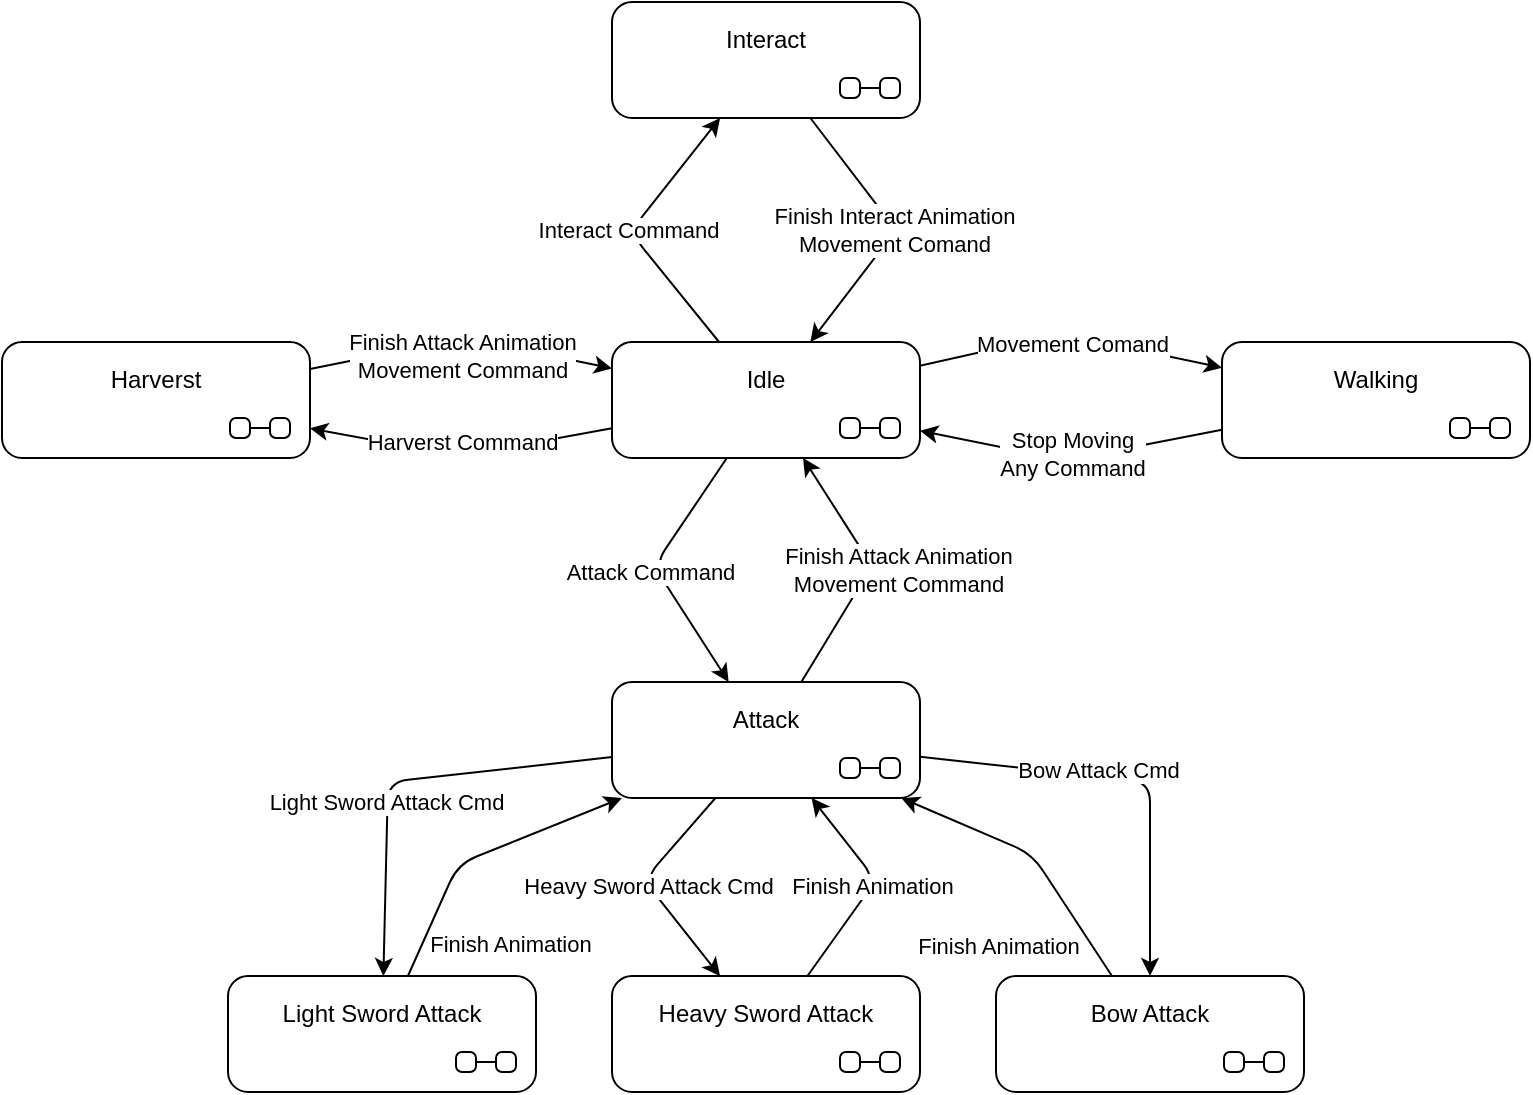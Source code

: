 <mxfile>
    <diagram name="PlayerMechanics" id="hsSPJ4iOi2f6hBmH-9Uv">
        <mxGraphModel dx="1624" dy="626" grid="0" gridSize="10" guides="1" tooltips="1" connect="1" arrows="1" fold="1" page="0" pageScale="1" pageWidth="827" pageHeight="1169" math="0" shadow="0">
            <root>
                <mxCell id="0"/>
                <mxCell id="1" parent="0"/>
                <mxCell id="20" style="html=1;" edge="1" parent="1" source="3" target="4">
                    <mxGeometry relative="1" as="geometry">
                        <Array as="points">
                            <mxPoint x="241" y="274"/>
                        </Array>
                    </mxGeometry>
                </mxCell>
                <mxCell id="31" value="Movement Comand" style="edgeLabel;html=1;align=center;verticalAlign=middle;resizable=0;points=[];" vertex="1" connectable="0" parent="20">
                    <mxGeometry x="-0.263" relative="1" as="geometry">
                        <mxPoint x="20" y="1" as="offset"/>
                    </mxGeometry>
                </mxCell>
                <mxCell id="24" style="edgeStyle=none;html=1;" edge="1" parent="1" source="3" target="6">
                    <mxGeometry relative="1" as="geometry">
                        <Array as="points">
                            <mxPoint x="25" y="223"/>
                        </Array>
                    </mxGeometry>
                </mxCell>
                <mxCell id="35" value="Interact Command" style="edgeLabel;html=1;align=center;verticalAlign=middle;resizable=0;points=[];" vertex="1" connectable="0" parent="24">
                    <mxGeometry x="-0.183" y="1" relative="1" as="geometry">
                        <mxPoint x="-8" y="-11" as="offset"/>
                    </mxGeometry>
                </mxCell>
                <mxCell id="27" style="edgeStyle=none;html=1;" edge="1" parent="1" source="3" target="5">
                    <mxGeometry relative="1" as="geometry">
                        <Array as="points">
                            <mxPoint x="37" y="390"/>
                        </Array>
                    </mxGeometry>
                </mxCell>
                <mxCell id="33" value="Attack Command" style="edgeLabel;html=1;align=center;verticalAlign=middle;resizable=0;points=[];" vertex="1" connectable="0" parent="27">
                    <mxGeometry x="-0.205" relative="1" as="geometry">
                        <mxPoint x="-9" y="12" as="offset"/>
                    </mxGeometry>
                </mxCell>
                <mxCell id="29" style="edgeStyle=none;html=1;" edge="1" parent="1" source="3" target="7">
                    <mxGeometry relative="1" as="geometry">
                        <Array as="points">
                            <mxPoint x="-60" y="335"/>
                        </Array>
                    </mxGeometry>
                </mxCell>
                <mxCell id="37" value="Harverst Command" style="edgeLabel;html=1;align=center;verticalAlign=middle;resizable=0;points=[];" vertex="1" connectable="0" parent="29">
                    <mxGeometry x="0.167" y="-1" relative="1" as="geometry">
                        <mxPoint x="13" y="-4" as="offset"/>
                    </mxGeometry>
                </mxCell>
                <mxCell id="3" value="Idle" style="shape=umlState;rounded=1;verticalAlign=top;spacingTop=5;umlStateSymbol=collapseState;absoluteArcSize=1;arcSize=10;" vertex="1" parent="1">
                    <mxGeometry x="16" y="278" width="154" height="58" as="geometry"/>
                </mxCell>
                <mxCell id="22" style="edgeStyle=none;html=1;" edge="1" parent="1" source="4" target="3">
                    <mxGeometry relative="1" as="geometry">
                        <Array as="points">
                            <mxPoint x="243" y="337"/>
                        </Array>
                    </mxGeometry>
                </mxCell>
                <mxCell id="32" value="Stop Moving&lt;br&gt;Any Command" style="edgeLabel;html=1;align=center;verticalAlign=middle;resizable=0;points=[];" vertex="1" connectable="0" parent="22">
                    <mxGeometry x="-0.043" y="-2" relative="1" as="geometry">
                        <mxPoint x="-3" as="offset"/>
                    </mxGeometry>
                </mxCell>
                <mxCell id="4" value="Walking" style="shape=umlState;rounded=1;verticalAlign=top;spacingTop=5;umlStateSymbol=collapseState;absoluteArcSize=1;arcSize=10;" vertex="1" parent="1">
                    <mxGeometry x="321" y="278" width="154" height="58" as="geometry"/>
                </mxCell>
                <mxCell id="28" style="edgeStyle=none;html=1;" edge="1" parent="1" source="5" target="3">
                    <mxGeometry relative="1" as="geometry">
                        <Array as="points">
                            <mxPoint x="146" y="390"/>
                        </Array>
                    </mxGeometry>
                </mxCell>
                <mxCell id="34" value="Finish Attack Animation&lt;br&gt;Movement Command" style="edgeLabel;html=1;align=center;verticalAlign=middle;resizable=0;points=[];" vertex="1" connectable="0" parent="28">
                    <mxGeometry x="-0.175" y="-1" relative="1" as="geometry">
                        <mxPoint x="19" y="-10" as="offset"/>
                    </mxGeometry>
                </mxCell>
                <mxCell id="43" style="edgeStyle=none;html=1;" edge="1" parent="1" source="5" target="39">
                    <mxGeometry relative="1" as="geometry">
                        <Array as="points">
                            <mxPoint x="-96" y="498"/>
                        </Array>
                    </mxGeometry>
                </mxCell>
                <mxCell id="46" value="Light Sword Attack Cmd" style="edgeLabel;html=1;align=center;verticalAlign=middle;resizable=0;points=[];" vertex="1" connectable="0" parent="43">
                    <mxGeometry x="0.162" y="-1" relative="1" as="geometry">
                        <mxPoint as="offset"/>
                    </mxGeometry>
                </mxCell>
                <mxCell id="44" value="Heavy Sword Attack Cmd" style="edgeStyle=none;html=1;" edge="1" parent="1" source="5" target="40">
                    <mxGeometry relative="1" as="geometry">
                        <Array as="points">
                            <mxPoint x="32" y="547"/>
                        </Array>
                    </mxGeometry>
                </mxCell>
                <mxCell id="45" style="edgeStyle=none;html=1;" edge="1" parent="1" source="5" target="41">
                    <mxGeometry relative="1" as="geometry">
                        <Array as="points">
                            <mxPoint x="285" y="498"/>
                        </Array>
                    </mxGeometry>
                </mxCell>
                <mxCell id="51" value="Bow Attack Cmd" style="edgeLabel;html=1;align=center;verticalAlign=middle;resizable=0;points=[];" vertex="1" connectable="0" parent="45">
                    <mxGeometry x="-0.17" y="3" relative="1" as="geometry">
                        <mxPoint as="offset"/>
                    </mxGeometry>
                </mxCell>
                <mxCell id="5" value="Attack" style="shape=umlState;rounded=1;verticalAlign=top;spacingTop=5;umlStateSymbol=collapseState;absoluteArcSize=1;arcSize=10;" vertex="1" parent="1">
                    <mxGeometry x="16" y="448" width="154" height="58" as="geometry"/>
                </mxCell>
                <mxCell id="26" style="edgeStyle=none;html=1;" edge="1" parent="1" source="6" target="3">
                    <mxGeometry relative="1" as="geometry">
                        <Array as="points">
                            <mxPoint x="158" y="222"/>
                        </Array>
                    </mxGeometry>
                </mxCell>
                <mxCell id="36" value="Finish Interact Animation&lt;br&gt;Movement Comand" style="edgeLabel;html=1;align=center;verticalAlign=middle;resizable=0;points=[];" vertex="1" connectable="0" parent="26">
                    <mxGeometry x="0.145" y="1" relative="1" as="geometry">
                        <mxPoint x="4" y="-9" as="offset"/>
                    </mxGeometry>
                </mxCell>
                <mxCell id="6" value="Interact" style="shape=umlState;rounded=1;verticalAlign=top;spacingTop=5;umlStateSymbol=collapseState;absoluteArcSize=1;arcSize=10;" vertex="1" parent="1">
                    <mxGeometry x="16" y="108" width="154" height="58" as="geometry"/>
                </mxCell>
                <mxCell id="30" style="edgeStyle=none;html=1;" edge="1" parent="1" source="7" target="3">
                    <mxGeometry relative="1" as="geometry">
                        <Array as="points">
                            <mxPoint x="-58" y="276"/>
                        </Array>
                    </mxGeometry>
                </mxCell>
                <mxCell id="38" value="Finish Attack Animation&lt;br&gt;Movement Command" style="edgeLabel;html=1;align=center;verticalAlign=middle;resizable=0;points=[];" vertex="1" connectable="0" parent="30">
                    <mxGeometry x="-0.24" y="1" relative="1" as="geometry">
                        <mxPoint x="19" y="6" as="offset"/>
                    </mxGeometry>
                </mxCell>
                <mxCell id="7" value="Harverst" style="shape=umlState;rounded=1;verticalAlign=top;spacingTop=5;umlStateSymbol=collapseState;absoluteArcSize=1;arcSize=10;" vertex="1" parent="1">
                    <mxGeometry x="-289" y="278" width="154" height="58" as="geometry"/>
                </mxCell>
                <mxCell id="47" value="Finish Animation" style="edgeStyle=none;html=1;" edge="1" parent="1" source="39" target="5">
                    <mxGeometry x="-0.527" y="-40" relative="1" as="geometry">
                        <Array as="points">
                            <mxPoint x="-61" y="539"/>
                        </Array>
                        <mxPoint as="offset"/>
                    </mxGeometry>
                </mxCell>
                <mxCell id="39" value="Light Sword Attack" style="shape=umlState;rounded=1;verticalAlign=top;spacingTop=5;umlStateSymbol=collapseState;absoluteArcSize=1;arcSize=10;" vertex="1" parent="1">
                    <mxGeometry x="-176" y="595" width="154" height="58" as="geometry"/>
                </mxCell>
                <mxCell id="49" value="Finish Animation" style="edgeStyle=none;html=1;" edge="1" parent="1" source="40" target="5">
                    <mxGeometry relative="1" as="geometry">
                        <Array as="points">
                            <mxPoint x="148" y="547"/>
                        </Array>
                    </mxGeometry>
                </mxCell>
                <mxCell id="40" value="Heavy Sword Attack" style="shape=umlState;rounded=1;verticalAlign=top;spacingTop=5;umlStateSymbol=collapseState;absoluteArcSize=1;arcSize=10;" vertex="1" parent="1">
                    <mxGeometry x="16" y="595" width="154" height="58" as="geometry"/>
                </mxCell>
                <mxCell id="50" value="Finish Animation" style="edgeStyle=none;html=1;" edge="1" parent="1" source="41" target="5">
                    <mxGeometry x="-0.392" y="39" relative="1" as="geometry">
                        <Array as="points">
                            <mxPoint x="226" y="534"/>
                        </Array>
                        <mxPoint as="offset"/>
                    </mxGeometry>
                </mxCell>
                <mxCell id="41" value="Bow Attack" style="shape=umlState;rounded=1;verticalAlign=top;spacingTop=5;umlStateSymbol=collapseState;absoluteArcSize=1;arcSize=10;" vertex="1" parent="1">
                    <mxGeometry x="208" y="595" width="154" height="58" as="geometry"/>
                </mxCell>
            </root>
        </mxGraphModel>
    </diagram>
</mxfile>